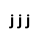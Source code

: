 {
  "sha1": "hjsn0cgjr62krbt5vrz2h2l9zmj3oce",
  "insertion": {
    "when": "2024-06-03T18:59:29.674Z",
    "url": "http://forum.plantuml.net/8667/variable-substitution",
    "user": "plantuml@gmail.com"
  }
}
@startuml
!define i j
!define h i
!define g h
title g h i
@enduml
